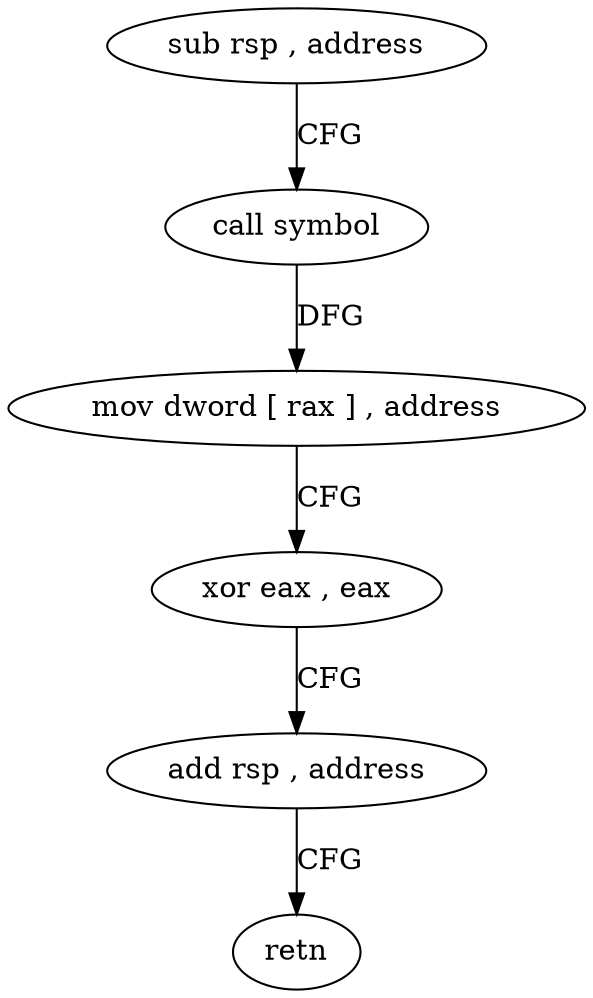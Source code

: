 digraph "func" {
"276704" [label = "sub rsp , address" ]
"276708" [label = "call symbol" ]
"276713" [label = "mov dword [ rax ] , address" ]
"276719" [label = "xor eax , eax" ]
"276721" [label = "add rsp , address" ]
"276725" [label = "retn" ]
"276704" -> "276708" [ label = "CFG" ]
"276708" -> "276713" [ label = "DFG" ]
"276713" -> "276719" [ label = "CFG" ]
"276719" -> "276721" [ label = "CFG" ]
"276721" -> "276725" [ label = "CFG" ]
}
